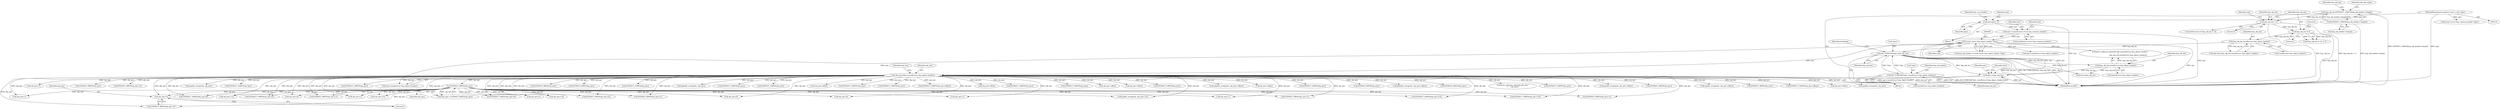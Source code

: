 digraph "0_tcpdump_a25211918f2e790c67d859d20ccf8dbb81da1598@pointer" {
"1001749" [label="(Call,obj_tptr+3)"];
"1001674" [label="(Call,EXTRACT_8BITS(obj_tptr))"];
"1000341" [label="(Call,obj_tptr=tptr+sizeof(struct lmp_object_header))"];
"1000264" [label="(Call,(const struct lmp_object_header *)tptr)"];
"1001901" [label="(Call,tptr+=lmp_obj_len)"];
"1000353" [label="(Call,ND_TCHECK2(*tptr, lmp_obj_len))"];
"1000257" [label="(Call,ND_TCHECK2(*tptr, sizeof(struct lmp_object_header)))"];
"1000349" [label="(Call,lmp_obj_len-sizeof(struct lmp_object_header))"];
"1000331" [label="(Call,lmp_obj_len % 4)"];
"1000320" [label="(Call,lmp_obj_len < 4)"];
"1000267" [label="(Call,lmp_obj_len=EXTRACT_16BITS(lmp_obj_header->length))"];
"1000269" [label="(Call,EXTRACT_16BITS(lmp_obj_header->length))"];
"1001897" [label="(Call,lmp_obj_len-sizeof(struct lmp_object_header))"];
"1000244" [label="(Call,tptr+=sizeof(const struct lmp_common_header))"];
"1000127" [label="(Call,tptr=pptr)"];
"1000112" [label="(MethodParameterIn,register const u_char *pptr)"];
"1001100" [label="(Call,EXTRACT_16BITS(obj_tptr))"];
"1001748" [label="(Call,EXTRACT_8BITS(obj_tptr+3))"];
"1001796" [label="(Call,obj_tptr+12)"];
"1001675" [label="(Identifier,obj_tptr)"];
"1001785" [label="(Call,obj_tptr+10)"];
"1000420" [label="(Call,ipaddr_string(ndo, obj_tptr))"];
"1000264" [label="(Call,(const struct lmp_object_header *)tptr)"];
"1001757" [label="(Call,EXTRACT_16BITS(obj_tptr+4))"];
"1000257" [label="(Call,ND_TCHECK2(*tptr, sizeof(struct lmp_object_header)))"];
"1001858" [label="(Call,obj_tptr+3)"];
"1001758" [label="(Call,obj_tptr+4)"];
"1000129" [label="(Identifier,pptr)"];
"1000804" [label="(Call,EXTRACT_8BITS(obj_tptr))"];
"1001857" [label="(Call,EXTRACT_8BITS(obj_tptr+3))"];
"1000127" [label="(Call,tptr=pptr)"];
"1001898" [label="(Identifier,lmp_obj_len)"];
"1001723" [label="(Call,EXTRACT_8BITS(obj_tptr+1))"];
"1001701" [label="(Call,obj_tptr+1)"];
"1000332" [label="(Identifier,lmp_obj_len)"];
"1000553" [label="(Call,ipaddr_string(ndo, obj_tptr))"];
"1001823" [label="(Call,EXTRACT_32BITS(obj_tptr))"];
"1000260" [label="(Call,sizeof(struct lmp_object_header))"];
"1001905" [label="(Identifier,tlen)"];
"1000132" [label="(Call,(const struct lmp_common_header *)pptr)"];
"1000268" [label="(Identifier,lmp_obj_len)"];
"1000246" [label="(Call,sizeof(const struct lmp_common_header))"];
"1000322" [label="(Literal,4)"];
"1000131" [label="(Identifier,lmp_com_header)"];
"1000270" [label="(Call,lmp_obj_header->length)"];
"1000258" [label="(Call,*tptr)"];
"1000330" [label="(Call,(lmp_obj_len % 4) != 0)"];
"1001897" [label="(Call,lmp_obj_len-sizeof(struct lmp_object_header))"];
"1001775" [label="(Call,EXTRACT_16BITS(obj_tptr+8))"];
"1001913" [label="(MethodReturn,RET)"];
"1001705" [label="(Call,obj_tptr+1)"];
"1001800" [label="(Call,obj_tptr+12)"];
"1001736" [label="(Call,EXTRACT_8BITS(obj_tptr+2))"];
"1001720" [label="(Call,obj_tptr+1)"];
"1001649" [label="(Call,EXTRACT_8BITS(obj_tptr))"];
"1001902" [label="(Identifier,tptr)"];
"1000333" [label="(Literal,4)"];
"1001903" [label="(Identifier,lmp_obj_len)"];
"1000922" [label="(Call,EXTRACT_8BITS(obj_tptr))"];
"1000341" [label="(Call,obj_tptr=tptr+sizeof(struct lmp_object_header))"];
"1001724" [label="(Call,obj_tptr+1)"];
"1000387" [label="(Call,EXTRACT_32BITS(obj_tptr))"];
"1000326" [label="(Identifier,ndo)"];
"1000245" [label="(Identifier,tptr)"];
"1001799" [label="(Call,EXTRACT_32BITS(obj_tptr+12))"];
"1000350" [label="(Identifier,lmp_obj_len)"];
"1000334" [label="(Literal,0)"];
"1000444" [label="(Call,ip6addr_string(ndo, obj_tptr))"];
"1000263" [label="(Identifier,lmp_obj_header)"];
"1001890" [label="(Call,print_unknown_data(ndo,tptr+sizeof(struct lmp_object_header),\"\n\t    \",\n                               lmp_obj_len-sizeof(struct lmp_object_header)))"];
"1001901" [label="(Call,tptr+=lmp_obj_len)"];
"1001132" [label="(Call,EXTRACT_32BITS(obj_tptr))"];
"1000267" [label="(Call,lmp_obj_len=EXTRACT_16BITS(lmp_obj_header->length))"];
"1001618" [label="(Call,EXTRACT_32BITS(obj_tptr))"];
"1001674" [label="(Call,EXTRACT_8BITS(obj_tptr))"];
"1001784" [label="(Call,EXTRACT_16BITS(obj_tptr+10))"];
"1001528" [label="(Call,obj_tptr+offset)"];
"1000114" [label="(Block,)"];
"1000499" [label="(Call,EXTRACT_32BITS(obj_tptr))"];
"1000585" [label="(Call,EXTRACT_16BITS(obj_tptr))"];
"1001556" [label="(Call,EXTRACT_32BITS(obj_tptr+offset))"];
"1001719" [label="(Call,EXTRACT_8BITS(obj_tptr+1))"];
"1000343" [label="(Call,tptr+sizeof(struct lmp_object_header))"];
"1000342" [label="(Identifier,obj_tptr)"];
"1001498" [label="(Call,obj_tptr+offset)"];
"1000521" [label="(Call,EXTRACT_32BITS(obj_tptr))"];
"1000269" [label="(Call,EXTRACT_16BITS(lmp_obj_header->length))"];
"1000266" [label="(Identifier,tptr)"];
"1001766" [label="(Call,EXTRACT_16BITS(obj_tptr+6))"];
"1000468" [label="(Call,EXTRACT_32BITS(obj_tptr))"];
"1000244" [label="(Call,tptr+=sizeof(const struct lmp_common_header))"];
"1001163" [label="(Call,obj_tptr+offset)"];
"1000351" [label="(Call,sizeof(struct lmp_object_header))"];
"1000112" [label="(MethodParameterIn,register const u_char *pptr)"];
"1001904" [label="(Call,tlen-=lmp_obj_len)"];
"1001272" [label="(Call,obj_tptr+offset)"];
"1000349" [label="(Call,lmp_obj_len-sizeof(struct lmp_object_header))"];
"1000988" [label="(Call,EXTRACT_16BITS(obj_tptr))"];
"1001737" [label="(Call,obj_tptr+2)"];
"1001270" [label="(Call,ip6addr_string(ndo, obj_tptr+offset))"];
"1001380" [label="(Call,obj_tptr+offset)"];
"1000262" [label="(Call,lmp_obj_header = (const struct lmp_object_header *)tptr)"];
"1000347" [label="(Call,obj_tlen=lmp_obj_len-sizeof(struct lmp_object_header))"];
"1000320" [label="(Call,lmp_obj_len < 4)"];
"1001892" [label="(Call,tptr+sizeof(struct lmp_object_header))"];
"1001899" [label="(Call,sizeof(struct lmp_object_header))"];
"1001700" [label="(Call,EXTRACT_8BITS(obj_tptr+1))"];
"1001596" [label="(Call,EXTRACT_32BITS(obj_tptr))"];
"1001776" [label="(Call,obj_tptr+8)"];
"1000653" [label="(Call,EXTRACT_8BITS(obj_tptr))"];
"1001750" [label="(Identifier,obj_tptr)"];
"1000128" [label="(Identifier,tptr)"];
"1000348" [label="(Identifier,obj_tlen)"];
"1001751" [label="(Literal,3)"];
"1000321" [label="(Identifier,lmp_obj_len)"];
"1001526" [label="(Call,ip6addr_string(ndo, obj_tptr+offset))"];
"1000863" [label="(Call,EXTRACT_8BITS(obj_tptr))"];
"1000354" [label="(Call,*tptr)"];
"1001767" [label="(Call,obj_tptr+6)"];
"1000256" [label="(Block,)"];
"1001874" [label="(Call,print_unknown_data(ndo,obj_tptr,\"\n\t    \",obj_tlen))"];
"1000618" [label="(Call,EXTRACT_32BITS(obj_tptr))"];
"1001794" [label="(Call,ipaddr_string(ndo, obj_tptr+12))"];
"1000249" [label="(Identifier,tlen)"];
"1001672" [label="(Call,link_type = EXTRACT_8BITS(obj_tptr))"];
"1001161" [label="(Call,ipaddr_string(ndo, obj_tptr+offset))"];
"1000356" [label="(Identifier,lmp_obj_len)"];
"1000749" [label="(Call,EXTRACT_8BITS(obj_tptr))"];
"1000358" [label="(Identifier,hexdump)"];
"1001704" [label="(Call,EXTRACT_8BITS(obj_tptr+1))"];
"1000331" [label="(Call,lmp_obj_len % 4)"];
"1000319" [label="(ControlStructure,if (lmp_obj_len < 4))"];
"1001496" [label="(Call,ipaddr_string(ndo, obj_tptr+offset))"];
"1000701" [label="(Call,EXTRACT_8BITS(obj_tptr))"];
"1001379" [label="(Call,EXTRACT_32BITS(obj_tptr+offset))"];
"1000353" [label="(Call,ND_TCHECK2(*tptr, lmp_obj_len))"];
"1001557" [label="(Call,obj_tptr+offset)"];
"1000274" [label="(Identifier,lmp_obj_ctype)"];
"1001749" [label="(Call,obj_tptr+3)"];
"1001749" -> "1001748"  [label="AST: "];
"1001749" -> "1001751"  [label="CFG: "];
"1001750" -> "1001749"  [label="AST: "];
"1001751" -> "1001749"  [label="AST: "];
"1001748" -> "1001749"  [label="CFG: "];
"1001674" -> "1001749"  [label="DDG: obj_tptr"];
"1000341" -> "1001749"  [label="DDG: obj_tptr"];
"1001674" -> "1001672"  [label="AST: "];
"1001674" -> "1001675"  [label="CFG: "];
"1001675" -> "1001674"  [label="AST: "];
"1001672" -> "1001674"  [label="CFG: "];
"1001674" -> "1001672"  [label="DDG: obj_tptr"];
"1000341" -> "1001674"  [label="DDG: obj_tptr"];
"1001674" -> "1001700"  [label="DDG: obj_tptr"];
"1001674" -> "1001701"  [label="DDG: obj_tptr"];
"1001674" -> "1001704"  [label="DDG: obj_tptr"];
"1001674" -> "1001705"  [label="DDG: obj_tptr"];
"1001674" -> "1001719"  [label="DDG: obj_tptr"];
"1001674" -> "1001720"  [label="DDG: obj_tptr"];
"1001674" -> "1001723"  [label="DDG: obj_tptr"];
"1001674" -> "1001724"  [label="DDG: obj_tptr"];
"1001674" -> "1001736"  [label="DDG: obj_tptr"];
"1001674" -> "1001737"  [label="DDG: obj_tptr"];
"1001674" -> "1001748"  [label="DDG: obj_tptr"];
"1001674" -> "1001757"  [label="DDG: obj_tptr"];
"1001674" -> "1001758"  [label="DDG: obj_tptr"];
"1001674" -> "1001766"  [label="DDG: obj_tptr"];
"1001674" -> "1001767"  [label="DDG: obj_tptr"];
"1001674" -> "1001775"  [label="DDG: obj_tptr"];
"1001674" -> "1001776"  [label="DDG: obj_tptr"];
"1001674" -> "1001784"  [label="DDG: obj_tptr"];
"1001674" -> "1001785"  [label="DDG: obj_tptr"];
"1001674" -> "1001794"  [label="DDG: obj_tptr"];
"1001674" -> "1001796"  [label="DDG: obj_tptr"];
"1001674" -> "1001799"  [label="DDG: obj_tptr"];
"1001674" -> "1001800"  [label="DDG: obj_tptr"];
"1000341" -> "1000256"  [label="AST: "];
"1000341" -> "1000343"  [label="CFG: "];
"1000342" -> "1000341"  [label="AST: "];
"1000343" -> "1000341"  [label="AST: "];
"1000348" -> "1000341"  [label="CFG: "];
"1000341" -> "1001913"  [label="DDG: tptr+sizeof(struct lmp_object_header)"];
"1000341" -> "1001913"  [label="DDG: obj_tptr"];
"1000264" -> "1000341"  [label="DDG: tptr"];
"1000341" -> "1000387"  [label="DDG: obj_tptr"];
"1000341" -> "1000420"  [label="DDG: obj_tptr"];
"1000341" -> "1000444"  [label="DDG: obj_tptr"];
"1000341" -> "1000468"  [label="DDG: obj_tptr"];
"1000341" -> "1000499"  [label="DDG: obj_tptr"];
"1000341" -> "1000521"  [label="DDG: obj_tptr"];
"1000341" -> "1000553"  [label="DDG: obj_tptr"];
"1000341" -> "1000585"  [label="DDG: obj_tptr"];
"1000341" -> "1000618"  [label="DDG: obj_tptr"];
"1000341" -> "1000653"  [label="DDG: obj_tptr"];
"1000341" -> "1000701"  [label="DDG: obj_tptr"];
"1000341" -> "1000749"  [label="DDG: obj_tptr"];
"1000341" -> "1000804"  [label="DDG: obj_tptr"];
"1000341" -> "1000863"  [label="DDG: obj_tptr"];
"1000341" -> "1000922"  [label="DDG: obj_tptr"];
"1000341" -> "1000988"  [label="DDG: obj_tptr"];
"1000341" -> "1001100"  [label="DDG: obj_tptr"];
"1000341" -> "1001132"  [label="DDG: obj_tptr"];
"1000341" -> "1001161"  [label="DDG: obj_tptr"];
"1000341" -> "1001163"  [label="DDG: obj_tptr"];
"1000341" -> "1001270"  [label="DDG: obj_tptr"];
"1000341" -> "1001272"  [label="DDG: obj_tptr"];
"1000341" -> "1001379"  [label="DDG: obj_tptr"];
"1000341" -> "1001380"  [label="DDG: obj_tptr"];
"1000341" -> "1001496"  [label="DDG: obj_tptr"];
"1000341" -> "1001498"  [label="DDG: obj_tptr"];
"1000341" -> "1001526"  [label="DDG: obj_tptr"];
"1000341" -> "1001528"  [label="DDG: obj_tptr"];
"1000341" -> "1001556"  [label="DDG: obj_tptr"];
"1000341" -> "1001557"  [label="DDG: obj_tptr"];
"1000341" -> "1001596"  [label="DDG: obj_tptr"];
"1000341" -> "1001618"  [label="DDG: obj_tptr"];
"1000341" -> "1001649"  [label="DDG: obj_tptr"];
"1000341" -> "1001700"  [label="DDG: obj_tptr"];
"1000341" -> "1001701"  [label="DDG: obj_tptr"];
"1000341" -> "1001704"  [label="DDG: obj_tptr"];
"1000341" -> "1001705"  [label="DDG: obj_tptr"];
"1000341" -> "1001719"  [label="DDG: obj_tptr"];
"1000341" -> "1001720"  [label="DDG: obj_tptr"];
"1000341" -> "1001723"  [label="DDG: obj_tptr"];
"1000341" -> "1001724"  [label="DDG: obj_tptr"];
"1000341" -> "1001736"  [label="DDG: obj_tptr"];
"1000341" -> "1001737"  [label="DDG: obj_tptr"];
"1000341" -> "1001748"  [label="DDG: obj_tptr"];
"1000341" -> "1001757"  [label="DDG: obj_tptr"];
"1000341" -> "1001758"  [label="DDG: obj_tptr"];
"1000341" -> "1001766"  [label="DDG: obj_tptr"];
"1000341" -> "1001767"  [label="DDG: obj_tptr"];
"1000341" -> "1001775"  [label="DDG: obj_tptr"];
"1000341" -> "1001776"  [label="DDG: obj_tptr"];
"1000341" -> "1001784"  [label="DDG: obj_tptr"];
"1000341" -> "1001785"  [label="DDG: obj_tptr"];
"1000341" -> "1001794"  [label="DDG: obj_tptr"];
"1000341" -> "1001796"  [label="DDG: obj_tptr"];
"1000341" -> "1001799"  [label="DDG: obj_tptr"];
"1000341" -> "1001800"  [label="DDG: obj_tptr"];
"1000341" -> "1001823"  [label="DDG: obj_tptr"];
"1000341" -> "1001857"  [label="DDG: obj_tptr"];
"1000341" -> "1001858"  [label="DDG: obj_tptr"];
"1000341" -> "1001874"  [label="DDG: obj_tptr"];
"1000264" -> "1000262"  [label="AST: "];
"1000264" -> "1000266"  [label="CFG: "];
"1000265" -> "1000264"  [label="AST: "];
"1000266" -> "1000264"  [label="AST: "];
"1000262" -> "1000264"  [label="CFG: "];
"1000264" -> "1001913"  [label="DDG: tptr"];
"1000264" -> "1000262"  [label="DDG: tptr"];
"1001901" -> "1000264"  [label="DDG: tptr"];
"1000244" -> "1000264"  [label="DDG: tptr"];
"1000264" -> "1000343"  [label="DDG: tptr"];
"1000264" -> "1001890"  [label="DDG: tptr"];
"1000264" -> "1001892"  [label="DDG: tptr"];
"1000264" -> "1001901"  [label="DDG: tptr"];
"1001901" -> "1000256"  [label="AST: "];
"1001901" -> "1001903"  [label="CFG: "];
"1001902" -> "1001901"  [label="AST: "];
"1001903" -> "1001901"  [label="AST: "];
"1001905" -> "1001901"  [label="CFG: "];
"1001901" -> "1001913"  [label="DDG: tptr"];
"1000353" -> "1001901"  [label="DDG: lmp_obj_len"];
"1001897" -> "1001901"  [label="DDG: lmp_obj_len"];
"1000353" -> "1000256"  [label="AST: "];
"1000353" -> "1000356"  [label="CFG: "];
"1000354" -> "1000353"  [label="AST: "];
"1000356" -> "1000353"  [label="AST: "];
"1000358" -> "1000353"  [label="CFG: "];
"1000353" -> "1001913"  [label="DDG: lmp_obj_len"];
"1000353" -> "1001913"  [label="DDG: ND_TCHECK2(*tptr, lmp_obj_len)"];
"1000353" -> "1001913"  [label="DDG: *tptr"];
"1000353" -> "1000257"  [label="DDG: *tptr"];
"1000257" -> "1000353"  [label="DDG: *tptr"];
"1000349" -> "1000353"  [label="DDG: lmp_obj_len"];
"1000353" -> "1001897"  [label="DDG: lmp_obj_len"];
"1000353" -> "1001904"  [label="DDG: lmp_obj_len"];
"1000257" -> "1000256"  [label="AST: "];
"1000257" -> "1000260"  [label="CFG: "];
"1000258" -> "1000257"  [label="AST: "];
"1000260" -> "1000257"  [label="AST: "];
"1000263" -> "1000257"  [label="CFG: "];
"1000257" -> "1001913"  [label="DDG: *tptr"];
"1000257" -> "1001913"  [label="DDG: ND_TCHECK2(*tptr, sizeof(struct lmp_object_header))"];
"1000349" -> "1000347"  [label="AST: "];
"1000349" -> "1000351"  [label="CFG: "];
"1000350" -> "1000349"  [label="AST: "];
"1000351" -> "1000349"  [label="AST: "];
"1000347" -> "1000349"  [label="CFG: "];
"1000349" -> "1000347"  [label="DDG: lmp_obj_len"];
"1000331" -> "1000349"  [label="DDG: lmp_obj_len"];
"1000331" -> "1000330"  [label="AST: "];
"1000331" -> "1000333"  [label="CFG: "];
"1000332" -> "1000331"  [label="AST: "];
"1000333" -> "1000331"  [label="AST: "];
"1000334" -> "1000331"  [label="CFG: "];
"1000331" -> "1001913"  [label="DDG: lmp_obj_len"];
"1000331" -> "1000330"  [label="DDG: lmp_obj_len"];
"1000331" -> "1000330"  [label="DDG: 4"];
"1000320" -> "1000331"  [label="DDG: lmp_obj_len"];
"1000320" -> "1000319"  [label="AST: "];
"1000320" -> "1000322"  [label="CFG: "];
"1000321" -> "1000320"  [label="AST: "];
"1000322" -> "1000320"  [label="AST: "];
"1000326" -> "1000320"  [label="CFG: "];
"1000332" -> "1000320"  [label="CFG: "];
"1000320" -> "1001913"  [label="DDG: lmp_obj_len"];
"1000320" -> "1001913"  [label="DDG: lmp_obj_len < 4"];
"1000267" -> "1000320"  [label="DDG: lmp_obj_len"];
"1000267" -> "1000256"  [label="AST: "];
"1000267" -> "1000269"  [label="CFG: "];
"1000268" -> "1000267"  [label="AST: "];
"1000269" -> "1000267"  [label="AST: "];
"1000274" -> "1000267"  [label="CFG: "];
"1000267" -> "1001913"  [label="DDG: EXTRACT_16BITS(lmp_obj_header->length)"];
"1000269" -> "1000267"  [label="DDG: lmp_obj_header->length"];
"1000269" -> "1000270"  [label="CFG: "];
"1000270" -> "1000269"  [label="AST: "];
"1000269" -> "1001913"  [label="DDG: lmp_obj_header->length"];
"1001897" -> "1001890"  [label="AST: "];
"1001897" -> "1001899"  [label="CFG: "];
"1001898" -> "1001897"  [label="AST: "];
"1001899" -> "1001897"  [label="AST: "];
"1001890" -> "1001897"  [label="CFG: "];
"1001897" -> "1001890"  [label="DDG: lmp_obj_len"];
"1001897" -> "1001904"  [label="DDG: lmp_obj_len"];
"1000244" -> "1000114"  [label="AST: "];
"1000244" -> "1000246"  [label="CFG: "];
"1000245" -> "1000244"  [label="AST: "];
"1000246" -> "1000244"  [label="AST: "];
"1000249" -> "1000244"  [label="CFG: "];
"1000244" -> "1001913"  [label="DDG: tptr"];
"1000127" -> "1000244"  [label="DDG: tptr"];
"1000127" -> "1000114"  [label="AST: "];
"1000127" -> "1000129"  [label="CFG: "];
"1000128" -> "1000127"  [label="AST: "];
"1000129" -> "1000127"  [label="AST: "];
"1000131" -> "1000127"  [label="CFG: "];
"1000127" -> "1001913"  [label="DDG: tptr"];
"1000112" -> "1000127"  [label="DDG: pptr"];
"1000112" -> "1000110"  [label="AST: "];
"1000112" -> "1001913"  [label="DDG: pptr"];
"1000112" -> "1000132"  [label="DDG: pptr"];
}
